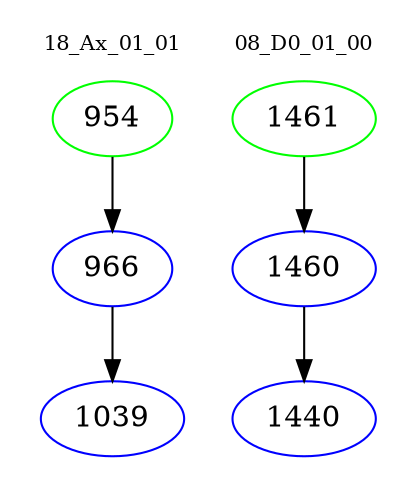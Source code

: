 digraph{
subgraph cluster_0 {
color = white
label = "18_Ax_01_01";
fontsize=10;
T0_954 [label="954", color="green"]
T0_954 -> T0_966 [color="black"]
T0_966 [label="966", color="blue"]
T0_966 -> T0_1039 [color="black"]
T0_1039 [label="1039", color="blue"]
}
subgraph cluster_1 {
color = white
label = "08_D0_01_00";
fontsize=10;
T1_1461 [label="1461", color="green"]
T1_1461 -> T1_1460 [color="black"]
T1_1460 [label="1460", color="blue"]
T1_1460 -> T1_1440 [color="black"]
T1_1440 [label="1440", color="blue"]
}
}
